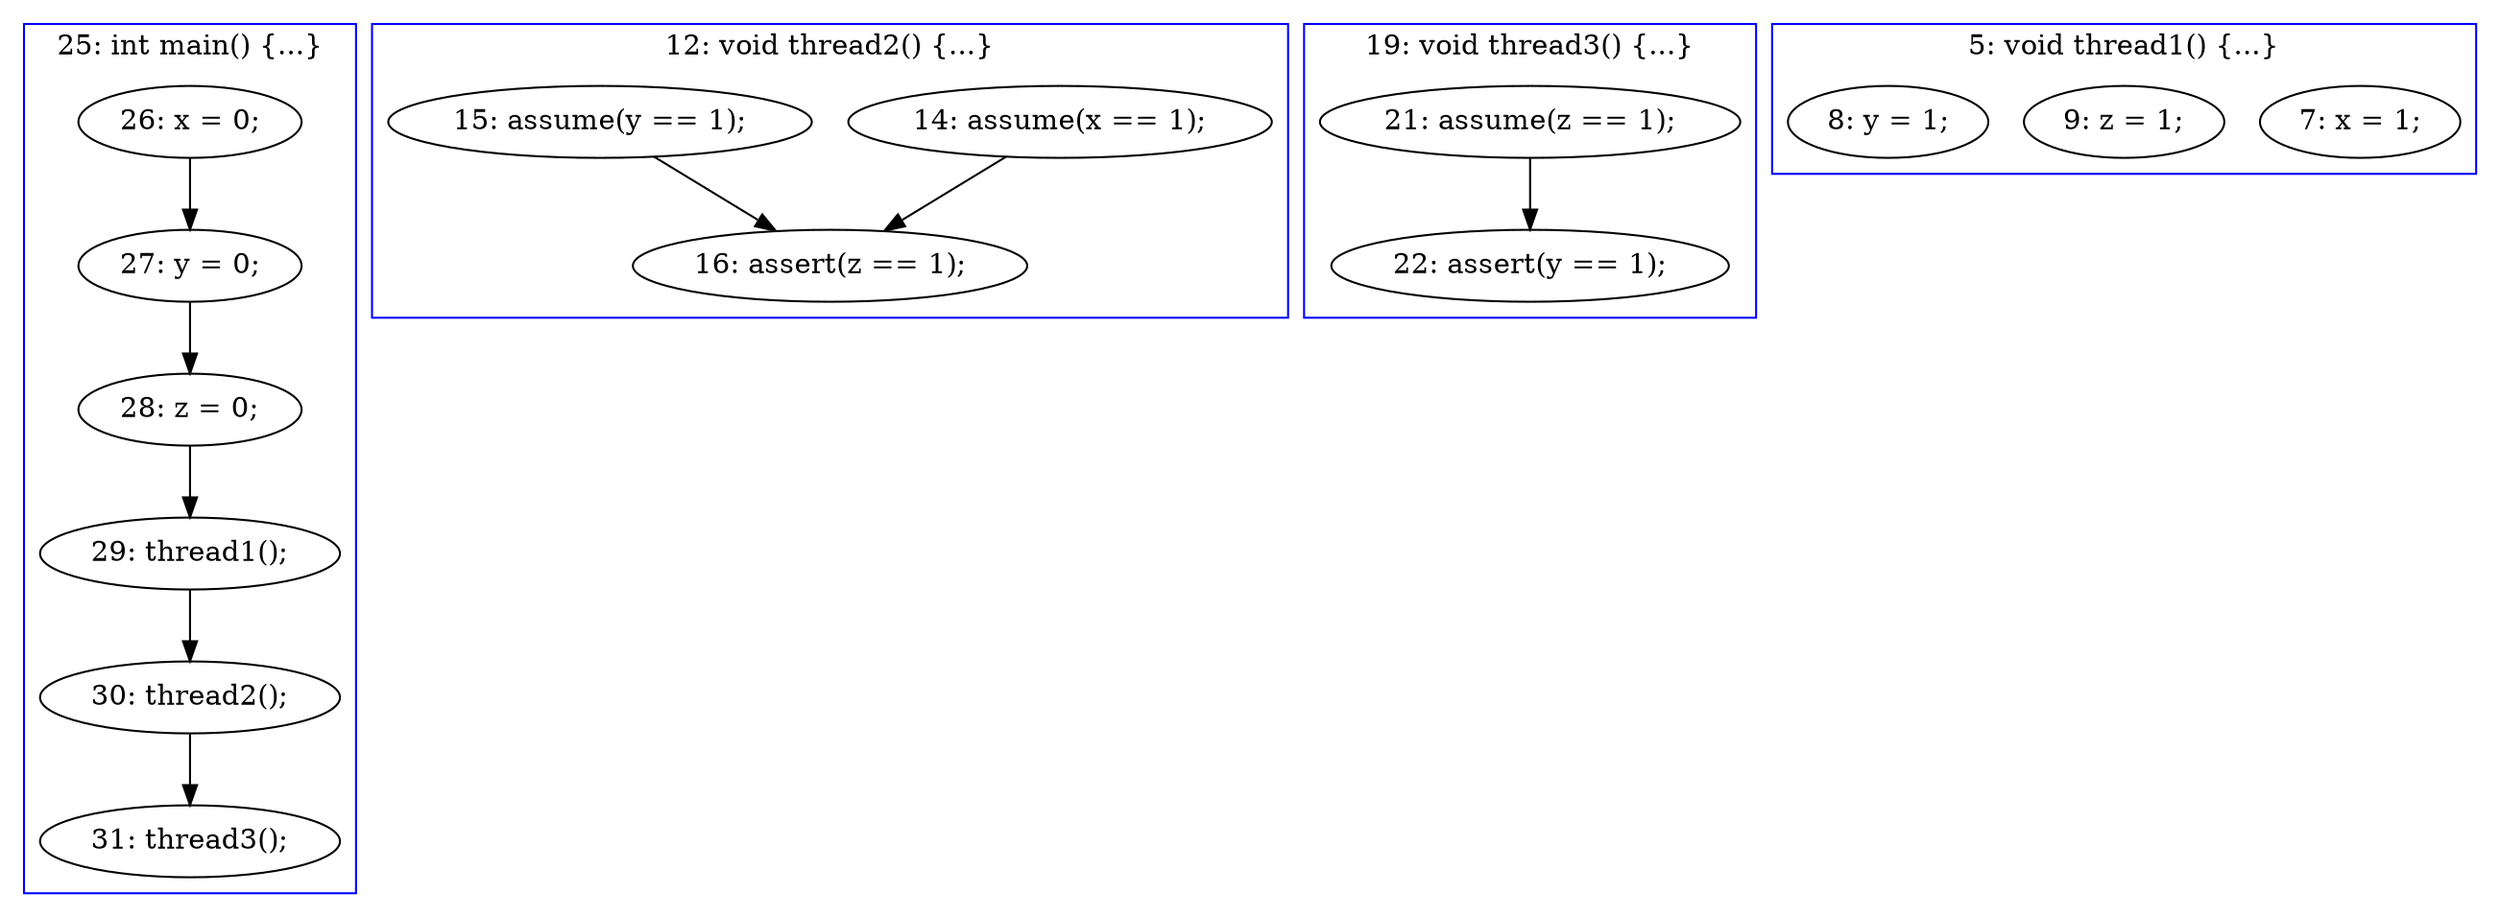 digraph PartialOrder {
	compound = true
	"30: thread2();" -> "31: thread3();"
	"29: thread1();" -> "30: thread2();"
	"27: y = 0;" -> "28: z = 0;"
	"26: x = 0;" -> "27: y = 0;"
	"14: assume(x == 1);" -> "16: assert(z == 1);"
	"28: z = 0;" -> "29: thread1();"
	"21: assume(z == 1);" -> "22: assert(y == 1);"
	"15: assume(y == 1);" -> "16: assert(z == 1);"
	subgraph cluster2 {
		label = "5: void thread1() {...}"
		color = blue
		"7: x = 1;"  [label = "7: x = 1;"]
		"9: z = 1;"  [label = "9: z = 1;"]
		"8: y = 1;"  [label = "8: y = 1;"]
	}
	subgraph cluster3 {
		label = "19: void thread3() {...}"
		color = blue
		"21: assume(z == 1);"  [label = "21: assume(z == 1);"]
		"22: assert(y == 1);"  [label = "22: assert(y == 1);"]
	}
	subgraph cluster1 {
		label = "25: int main() {...}"
		color = blue
		"27: y = 0;"  [label = "27: y = 0;"]
		"28: z = 0;"  [label = "28: z = 0;"]
		"29: thread1();"  [label = "29: thread1();"]
		"30: thread2();"  [label = "30: thread2();"]
		"26: x = 0;"  [label = "26: x = 0;"]
		"31: thread3();"  [label = "31: thread3();"]
	}
	subgraph cluster4 {
		label = "12: void thread2() {...}"
		color = blue
		"15: assume(y == 1);"  [label = "15: assume(y == 1);"]
		"16: assert(z == 1);"  [label = "16: assert(z == 1);"]
		"14: assume(x == 1);"  [label = "14: assume(x == 1);"]
	}
}